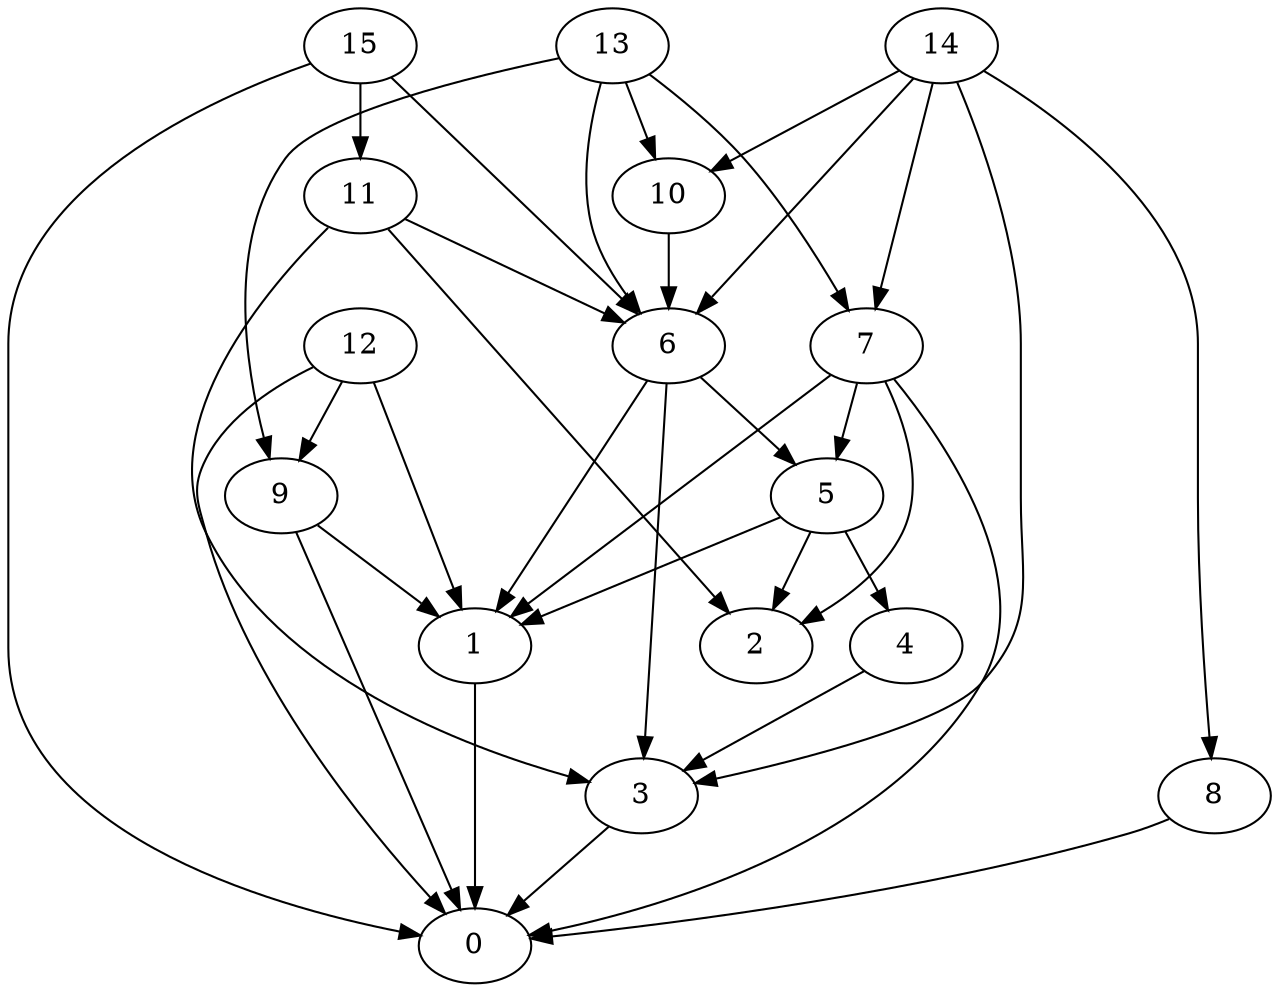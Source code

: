 digraph "Random_Nodes_16_Density_2.19_CCR_9.99_WeightType_Random_Homogeneous-4" {
14 [Weight=10];
13 [Weight=4];
10 [Weight=10];
15 [Weight=7];
11 [Weight=2];
6 [Weight=3];
7 [Weight=7];
5 [Weight=10];
12 [Weight=3];
9 [Weight=4];
4 [Weight=2];
1 [Weight=6];
8 [Weight=3];
3 [Weight=4];
0 [Weight=4];
2 [Weight=4];
11 -> 3 [Weight=26];
15 -> 0 [Weight=18];
6 -> 1 [Weight=22];
7 -> 1 [Weight=18];
6 -> 3 [Weight=33];
1 -> 0 [Weight=37];
14 -> 10 [Weight=29];
9 -> 1 [Weight=29];
13 -> 6 [Weight=22];
13 -> 10 [Weight=18];
14 -> 3 [Weight=22];
13 -> 7 [Weight=18];
5 -> 4 [Weight=22];
7 -> 2 [Weight=26];
8 -> 0 [Weight=29];
4 -> 3 [Weight=33];
6 -> 5 [Weight=33];
12 -> 1 [Weight=15];
3 -> 0 [Weight=15];
14 -> 7 [Weight=26];
11 -> 2 [Weight=18];
9 -> 0 [Weight=22];
14 -> 8 [Weight=7];
15 -> 6 [Weight=26];
14 -> 6 [Weight=22];
5 -> 2 [Weight=15];
12 -> 9 [Weight=7];
7 -> 5 [Weight=29];
11 -> 6 [Weight=22];
7 -> 0 [Weight=37];
12 -> 0 [Weight=33];
15 -> 11 [Weight=15];
5 -> 1 [Weight=15];
10 -> 6 [Weight=37];
13 -> 9 [Weight=33];
}
